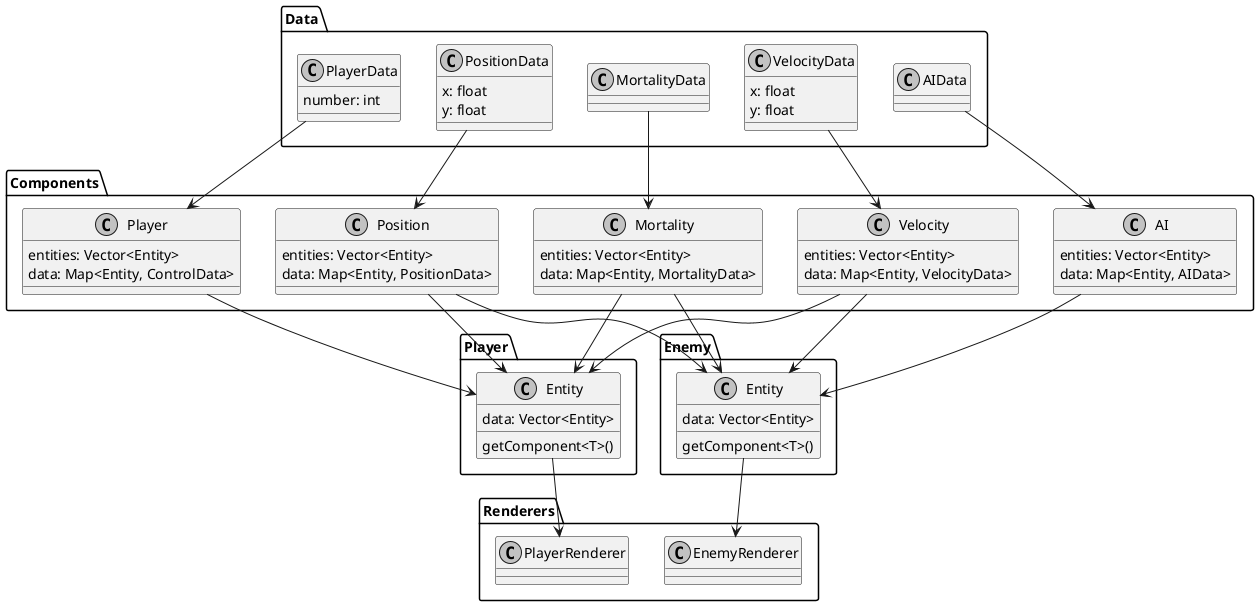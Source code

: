 @startuml test

skinparam shadowing false
skinparam monochrome true

Data.PlayerData : number: int
Data.PlayerData --> Components.Player

Data.PositionData : x: float
Data.PositionData : y: float
Data.PositionData --> Components.Position

Data.VelocityData : x: float
Data.VelocityData : y: float
Data.VelocityData --> Components.Velocity

Data.MortalityData --> Components.Mortality

Data.AIData --> Components.AI

Components.Velocity : entities: Vector<Entity>
Components.Velocity --> Player.Entity
Components.Velocity --> Enemy.Entity
Components.Velocity : data: Map<Entity, VelocityData>

Components.Position : entities: Vector<Entity>
Components.Position --> Player.Entity
Components.Position --> Enemy.Entity
Components.Position : data: Map<Entity, PositionData>

Components.Mortality : entities: Vector<Entity>
Components.Mortality --> Player.Entity
Components.Mortality --> Enemy.Entity
Components.Mortality : data: Map<Entity, MortalityData>

Components.AI : entities: Vector<Entity>
Components.AI --> Enemy.Entity
Components.AI : data: Map<Entity, AIData>

Components.Player : entities: Vector<Entity>
Components.Player --> Player.Entity
Components.Player : data: Map<Entity, ControlData>

Player.Entity : data: Vector<Entity>
Player.Entity : getComponent<T>()

Enemy.Entity : data: Vector<Entity>
Enemy.Entity : getComponent<T>()

Player.Entity --> Renderers.PlayerRenderer
Enemy.Entity --> Renderers.EnemyRenderer

@enduml